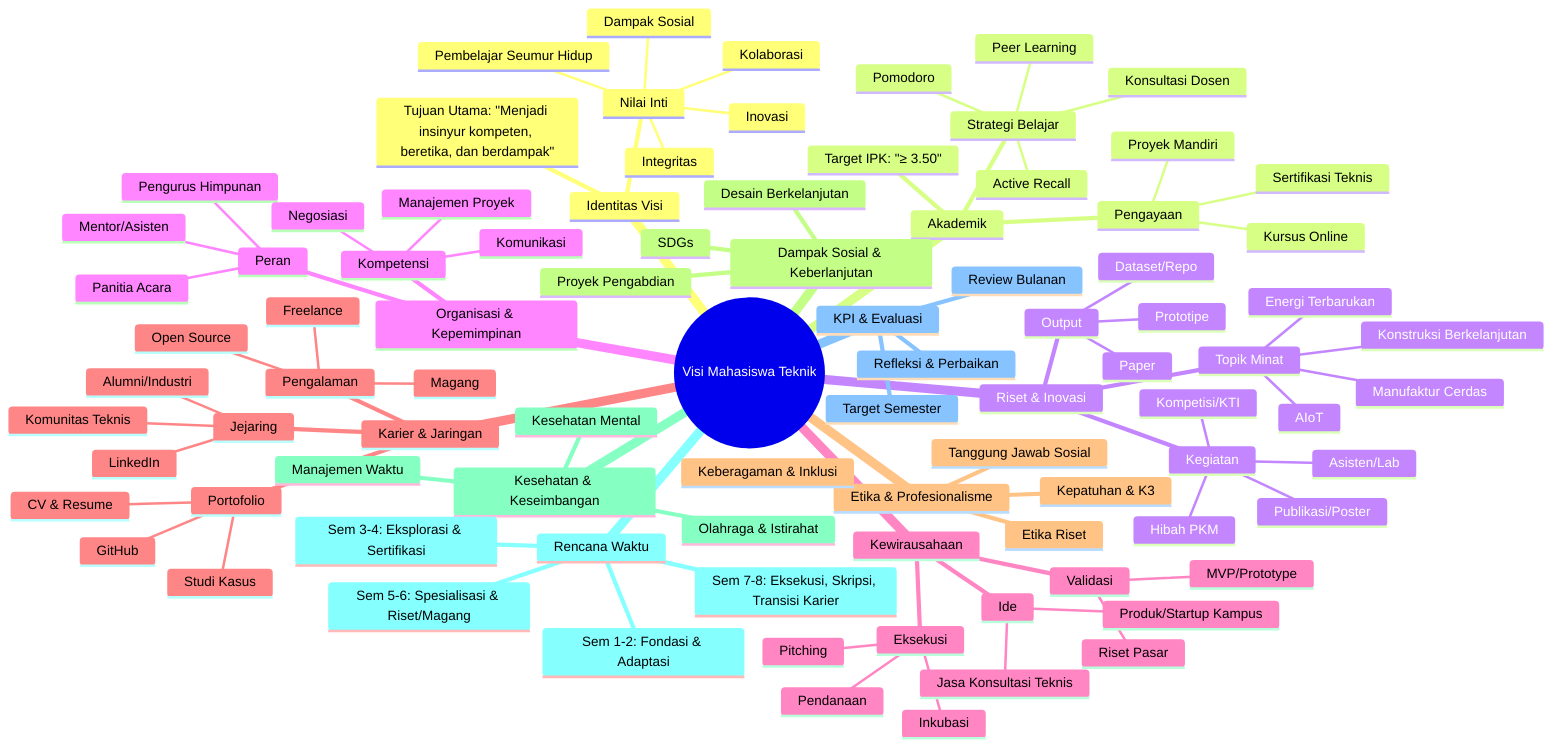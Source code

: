 mindmap
  root((Visi Mahasiswa Teknik))
    Identitas Visi
      Tujuan Utama: "Menjadi insinyur kompeten, beretika, dan berdampak"
      Nilai Inti
        Integritas
        Kolaborasi
        Inovasi
        Pembelajar Seumur Hidup
        Dampak Sosial
    Akademik
      Target IPK: "≥ 3.50"
      Strategi Belajar
        Active Recall
        Pomodoro
        Peer Learning
        Konsultasi Dosen
      Pengayaan
        Sertifikasi Teknis
        Kursus Online
        Proyek Mandiri
    Riset & Inovasi
      Topik Minat
        AIoT
        Energi Terbarukan
        Manufaktur Cerdas
        Konstruksi Berkelanjutan
      Kegiatan
        Asisten/Lab
        Kompetisi/KTI
        Publikasi/Poster
        Hibah PKM
      Output
        Paper
        Prototipe
        Dataset/Repo
    Organisasi & Kepemimpinan
      Peran
        Pengurus Himpunan
        Panitia Acara
        Mentor/Asisten
      Kompetensi
        Komunikasi
        Manajemen Proyek
        Negosiasi
    Kewirausahaan
      Ide
        Produk/Startup Kampus
        Jasa Konsultasi Teknis
      Validasi
        Riset Pasar
        MVP/Prototype
      Eksekusi
        Pitching
        Inkubasi
        Pendanaan
    Karier & Jaringan
      Jejaring
        LinkedIn
        Komunitas Teknis
        Alumni/Industri
      Pengalaman
        Magang
        Freelance
        Open Source
      Portofolio
        GitHub
        CV & Resume
        Studi Kasus
    Etika & Profesionalisme
      Etika Riset
      Kepatuhan & K3
      Keberagaman & Inklusi
      Tanggung Jawab Sosial
    Dampak Sosial & Keberlanjutan
      SDGs
      Proyek Pengabdian
      Desain Berkelanjutan
    Kesehatan & Keseimbangan
      Kesehatan Mental
      Manajemen Waktu
      Olahraga & Istirahat
    Rencana Waktu
      Sem 1-2: Fondasi & Adaptasi
      Sem 3-4: Eksplorasi & Sertifikasi
      Sem 5-6: Spesialisasi & Riset/Magang
      Sem 7-8: Eksekusi, Skripsi, Transisi Karier
    KPI & Evaluasi
      Review Bulanan
      Target Semester
      Refleksi & Perbaikan